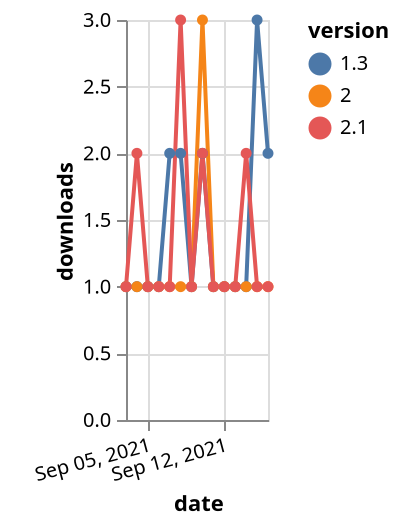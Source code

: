 {"$schema": "https://vega.github.io/schema/vega-lite/v5.json", "description": "A simple bar chart with embedded data.", "data": {"values": [{"date": "2021-09-03", "total": 245, "delta": 1, "version": "1.3"}, {"date": "2021-09-04", "total": 246, "delta": 1, "version": "1.3"}, {"date": "2021-09-05", "total": 247, "delta": 1, "version": "1.3"}, {"date": "2021-09-06", "total": 248, "delta": 1, "version": "1.3"}, {"date": "2021-09-07", "total": 250, "delta": 2, "version": "1.3"}, {"date": "2021-09-08", "total": 252, "delta": 2, "version": "1.3"}, {"date": "2021-09-09", "total": 253, "delta": 1, "version": "1.3"}, {"date": "2021-09-10", "total": 255, "delta": 2, "version": "1.3"}, {"date": "2021-09-11", "total": 256, "delta": 1, "version": "1.3"}, {"date": "2021-09-12", "total": 257, "delta": 1, "version": "1.3"}, {"date": "2021-09-13", "total": 258, "delta": 1, "version": "1.3"}, {"date": "2021-09-14", "total": 259, "delta": 1, "version": "1.3"}, {"date": "2021-09-15", "total": 262, "delta": 3, "version": "1.3"}, {"date": "2021-09-16", "total": 264, "delta": 2, "version": "1.3"}, {"date": "2021-09-03", "total": 352, "delta": 1, "version": "2"}, {"date": "2021-09-04", "total": 353, "delta": 1, "version": "2"}, {"date": "2021-09-05", "total": 354, "delta": 1, "version": "2"}, {"date": "2021-09-06", "total": 355, "delta": 1, "version": "2"}, {"date": "2021-09-07", "total": 356, "delta": 1, "version": "2"}, {"date": "2021-09-08", "total": 357, "delta": 1, "version": "2"}, {"date": "2021-09-09", "total": 358, "delta": 1, "version": "2"}, {"date": "2021-09-10", "total": 361, "delta": 3, "version": "2"}, {"date": "2021-09-11", "total": 362, "delta": 1, "version": "2"}, {"date": "2021-09-12", "total": 363, "delta": 1, "version": "2"}, {"date": "2021-09-13", "total": 364, "delta": 1, "version": "2"}, {"date": "2021-09-14", "total": 365, "delta": 1, "version": "2"}, {"date": "2021-09-15", "total": 366, "delta": 1, "version": "2"}, {"date": "2021-09-16", "total": 367, "delta": 1, "version": "2"}, {"date": "2021-09-03", "total": 173, "delta": 1, "version": "2.1"}, {"date": "2021-09-04", "total": 175, "delta": 2, "version": "2.1"}, {"date": "2021-09-05", "total": 176, "delta": 1, "version": "2.1"}, {"date": "2021-09-06", "total": 177, "delta": 1, "version": "2.1"}, {"date": "2021-09-07", "total": 178, "delta": 1, "version": "2.1"}, {"date": "2021-09-08", "total": 181, "delta": 3, "version": "2.1"}, {"date": "2021-09-09", "total": 182, "delta": 1, "version": "2.1"}, {"date": "2021-09-10", "total": 184, "delta": 2, "version": "2.1"}, {"date": "2021-09-11", "total": 185, "delta": 1, "version": "2.1"}, {"date": "2021-09-12", "total": 186, "delta": 1, "version": "2.1"}, {"date": "2021-09-13", "total": 187, "delta": 1, "version": "2.1"}, {"date": "2021-09-14", "total": 189, "delta": 2, "version": "2.1"}, {"date": "2021-09-15", "total": 190, "delta": 1, "version": "2.1"}, {"date": "2021-09-16", "total": 191, "delta": 1, "version": "2.1"}]}, "width": "container", "mark": {"type": "line", "point": {"filled": true}}, "encoding": {"x": {"field": "date", "type": "temporal", "timeUnit": "yearmonthdate", "title": "date", "axis": {"labelAngle": -15}}, "y": {"field": "delta", "type": "quantitative", "title": "downloads"}, "color": {"field": "version", "type": "nominal"}, "tooltip": {"field": "delta"}}}
